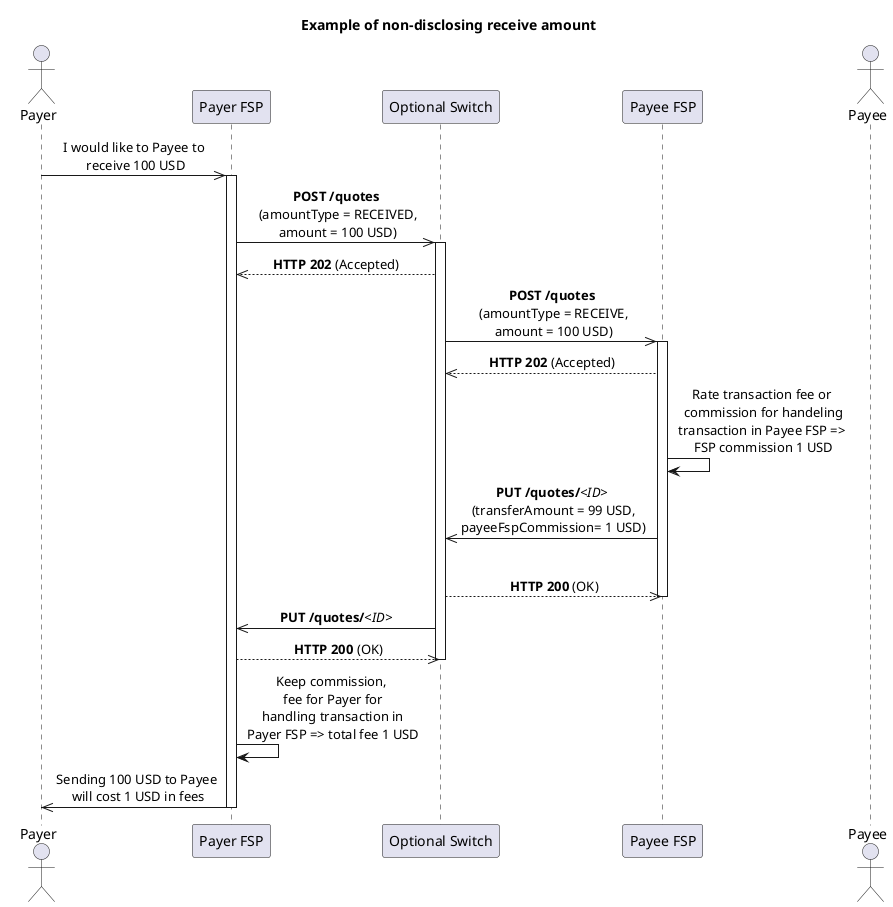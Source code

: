 /'*****
 License
 --------------
 Copyright © 2017 Bill & Melinda Gates Foundation
 The Mojaloop files are made available by the Bill & Melinda Gates Foundation under the Apache License, Version 2.0 (the "License") and you may not use these files except in compliance with the License. You may obtain a copy of the License at
 http://www.apache.org/licenses/LICENSE-2.0
 Unless required by applicable law or agreed to in writing, the Mojaloop files are distributed on an "AS IS" BASIS, WITHOUT WARRANTIES OR CONDITIONS OF ANY KIND, either express or implied. See the License for the specific language governing permissions and limitations under the License.
 Contributors
 --------------
 This is the official list of the Mojaloop project contributors for this file.
 Names of the original copyright holders (individuals or organizations)
 should be listed with a '*' in the first column. People who have
 contributed from an organization can be listed under the organization
 that actually holds the copyright for their contributions (see the
 Gates Foundation organization for an example). Those individuals should have
 their names indented and be marked with a '-'. Email address can be added
 optionally within square brackets <email>.
 * Gates Foundation
 - Name Surname <name.surname@gatesfoundation.com>

 * Henk Kodde <henk.kodde@modusbox.com>
 --------------
 ******'/

@startuml
' declaring skinparam
skinparam sequenceMessageAlign center

' declare title
title Example of non-disclosing receive amount

' Actor Keys:
' participant - FSP or Switch

' declare actors
Actor "Payer" as Payer
participant "Payer FSP" as PayerFSP
participant "Optional Switch" as OPTSWITCH
participant "Payee FSP" as PayeeFSP
Actor "Payee" as Payee

' start flow

'activate Payer
Payer ->> PayerFSP: I would like to Payee to\n receive 100 USD
activate PayerFSP
PayerFSP ->> OPTSWITCH: **POST /quotes**\n (amountType = RECEIVED,\n amount = 100 USD)
activate OPTSWITCH
PayerFSP <<-- OPTSWITCH: **HTTP 202** (Accepted)
OPTSWITCH ->> PayeeFSP: **POST /quotes**\n (amountType = RECEIVE,\n amount = 100 USD)
activate PayeeFSP
OPTSWITCH <<-- PayeeFSP: **HTTP 202** (Accepted)
PayeeFSP -> PayeeFSP: Rate transaction fee or\n commission for handeling\n transaction in Payee FSP => \n FSP commission 1 USD 
OPTSWITCH <<- PayeeFSP: **PUT /quotes/**<i><ID></i>\n (transferAmount = 99 USD,\n payeeFspCommission= 1 USD) 
opt
OPTSWITCH -->> PayeeFSP: **HTTP 200** (OK)
deactivate PayeeFSP
PayerFSP <<- OPTSWITCH: **PUT /quotes/**<i><ID></i>
PayerFSP -->> OPTSWITCH: **HTTP 200** (OK)
deactivate OPTSWITCH
PayerFSP -> PayerFSP: Keep commission,\n fee for Payer for\n handling transaction in\n Payer FSP => total fee 1 USD
PayerFSP ->> Payer: Sending 100 USD to Payee\n will cost 1 USD in fees
deactivate PayerFSP
'deactivate Payer
@enduml
